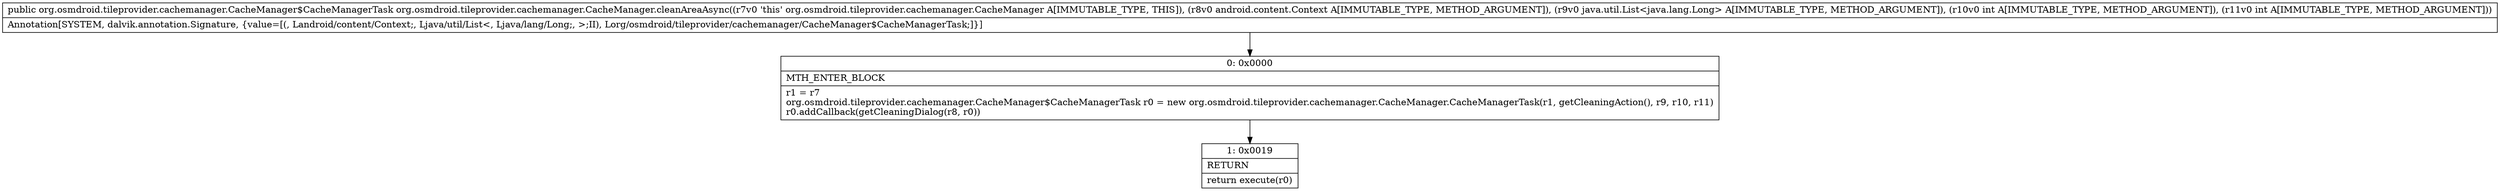 digraph "CFG fororg.osmdroid.tileprovider.cachemanager.CacheManager.cleanAreaAsync(Landroid\/content\/Context;Ljava\/util\/List;II)Lorg\/osmdroid\/tileprovider\/cachemanager\/CacheManager$CacheManagerTask;" {
Node_0 [shape=record,label="{0\:\ 0x0000|MTH_ENTER_BLOCK\l|r1 = r7\lorg.osmdroid.tileprovider.cachemanager.CacheManager$CacheManagerTask r0 = new org.osmdroid.tileprovider.cachemanager.CacheManager.CacheManagerTask(r1, getCleaningAction(), r9, r10, r11)\lr0.addCallback(getCleaningDialog(r8, r0))\l}"];
Node_1 [shape=record,label="{1\:\ 0x0019|RETURN\l|return execute(r0)\l}"];
MethodNode[shape=record,label="{public org.osmdroid.tileprovider.cachemanager.CacheManager$CacheManagerTask org.osmdroid.tileprovider.cachemanager.CacheManager.cleanAreaAsync((r7v0 'this' org.osmdroid.tileprovider.cachemanager.CacheManager A[IMMUTABLE_TYPE, THIS]), (r8v0 android.content.Context A[IMMUTABLE_TYPE, METHOD_ARGUMENT]), (r9v0 java.util.List\<java.lang.Long\> A[IMMUTABLE_TYPE, METHOD_ARGUMENT]), (r10v0 int A[IMMUTABLE_TYPE, METHOD_ARGUMENT]), (r11v0 int A[IMMUTABLE_TYPE, METHOD_ARGUMENT]))  | Annotation[SYSTEM, dalvik.annotation.Signature, \{value=[(, Landroid\/content\/Context;, Ljava\/util\/List\<, Ljava\/lang\/Long;, \>;II), Lorg\/osmdroid\/tileprovider\/cachemanager\/CacheManager$CacheManagerTask;]\}]\l}"];
MethodNode -> Node_0;
Node_0 -> Node_1;
}

